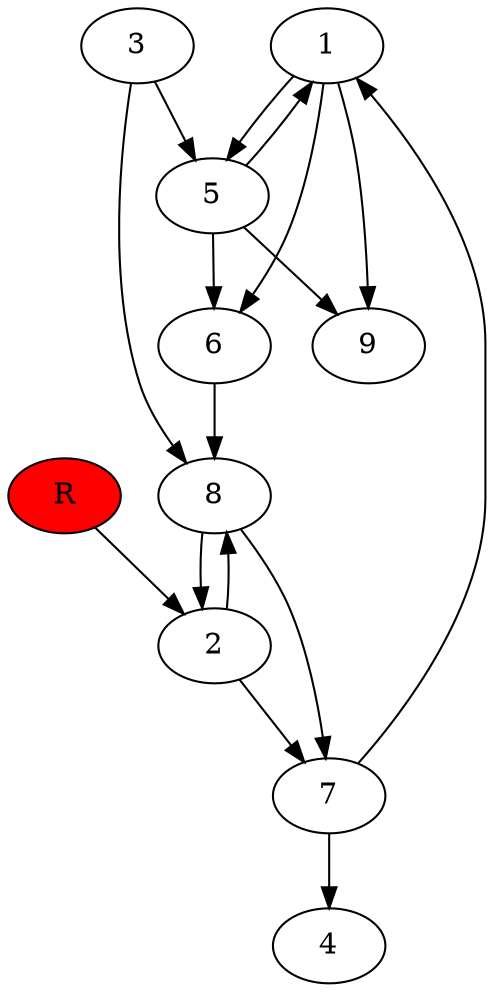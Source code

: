 digraph prb33489 {
	1
	2
	3
	4
	5
	6
	7
	8
	R [fillcolor="#ff0000" style=filled]
	1 -> 5
	1 -> 6
	1 -> 9
	2 -> 7
	2 -> 8
	3 -> 5
	3 -> 8
	5 -> 1
	5 -> 6
	5 -> 9
	6 -> 8
	7 -> 1
	7 -> 4
	8 -> 2
	8 -> 7
	R -> 2
}

